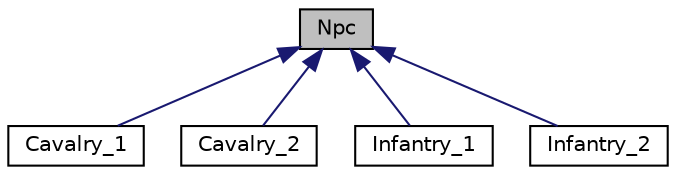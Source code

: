 digraph "Npc"
{
  edge [fontname="Helvetica",fontsize="10",labelfontname="Helvetica",labelfontsize="10"];
  node [fontname="Helvetica",fontsize="10",shape=record];
  Node0 [label="Npc",height=0.2,width=0.4,color="black", fillcolor="grey75", style="filled", fontcolor="black"];
  Node0 -> Node1 [dir="back",color="midnightblue",fontsize="10",style="solid",fontname="Helvetica"];
  Node1 [label="Cavalry_1",height=0.2,width=0.4,color="black", fillcolor="white", style="filled",URL="$class_cavalry__1.html",tooltip="Klasa opisujaca drugi z rodzajow przeciwnikow. "];
  Node0 -> Node2 [dir="back",color="midnightblue",fontsize="10",style="solid",fontname="Helvetica"];
  Node2 [label="Cavalry_2",height=0.2,width=0.4,color="black", fillcolor="white", style="filled",URL="$class_cavalry__2.html",tooltip="Klasa opisujaca czwarty z rodzajow przeciwnikow. "];
  Node0 -> Node3 [dir="back",color="midnightblue",fontsize="10",style="solid",fontname="Helvetica"];
  Node3 [label="Infantry_1",height=0.2,width=0.4,color="black", fillcolor="white", style="filled",URL="$class_infantry__1.html",tooltip="Klasa opisujaca pierwszy z rodzajow przeciwnikow. "];
  Node0 -> Node4 [dir="back",color="midnightblue",fontsize="10",style="solid",fontname="Helvetica"];
  Node4 [label="Infantry_2",height=0.2,width=0.4,color="black", fillcolor="white", style="filled",URL="$class_infantry__2.html",tooltip="Klasa opisujaca trzeci z rodzajow przeciwnikow. "];
}
